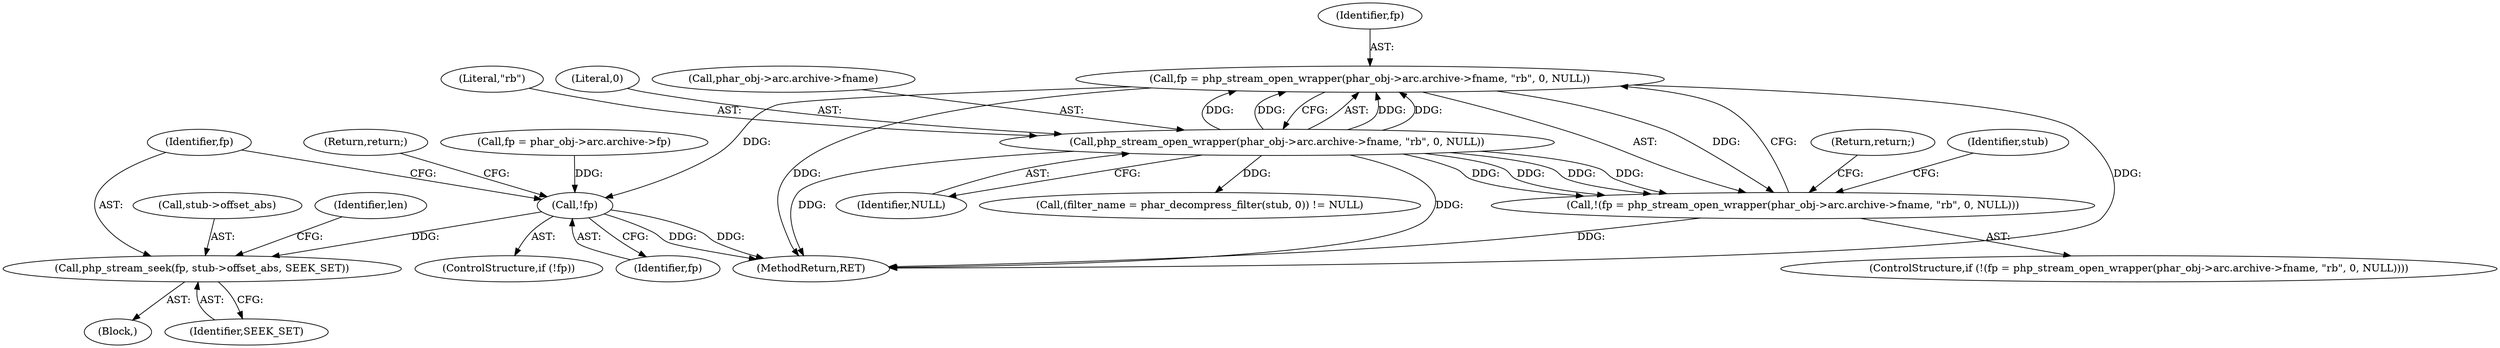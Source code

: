 digraph "0_php_bf58162ddf970f63502837f366930e44d6a992cf_5@API" {
"1000180" [label="(Call,fp = php_stream_open_wrapper(phar_obj->arc.archive->fname, \"rb\", 0, NULL))"];
"1000182" [label="(Call,php_stream_open_wrapper(phar_obj->arc.archive->fname, \"rb\", 0, NULL))"];
"1000179" [label="(Call,!(fp = php_stream_open_wrapper(phar_obj->arc.archive->fname, \"rb\", 0, NULL)))"];
"1000229" [label="(Call,!fp)"];
"1000233" [label="(Call,php_stream_seek(fp, stub->offset_abs, SEEK_SET))"];
"1000204" [label="(Call,(filter_name = phar_decompress_filter(stub, 0)) != NULL)"];
"1000190" [label="(Literal,\"rb\")"];
"1000194" [label="(Return,return;)"];
"1000192" [label="(Identifier,NULL)"];
"1000141" [label="(Block,)"];
"1000182" [label="(Call,php_stream_open_wrapper(phar_obj->arc.archive->fname, \"rb\", 0, NULL))"];
"1000230" [label="(Identifier,fp)"];
"1000191" [label="(Literal,0)"];
"1000198" [label="(Identifier,stub)"];
"1000251" [label="(MethodReturn,RET)"];
"1000240" [label="(Identifier,len)"];
"1000234" [label="(Identifier,fp)"];
"1000183" [label="(Call,phar_obj->arc.archive->fname)"];
"1000178" [label="(ControlStructure,if (!(fp = php_stream_open_wrapper(phar_obj->arc.archive->fname, \"rb\", 0, NULL))))"];
"1000229" [label="(Call,!fp)"];
"1000233" [label="(Call,php_stream_seek(fp, stub->offset_abs, SEEK_SET))"];
"1000235" [label="(Call,stub->offset_abs)"];
"1000228" [label="(ControlStructure,if (!fp))"];
"1000180" [label="(Call,fp = php_stream_open_wrapper(phar_obj->arc.archive->fname, \"rb\", 0, NULL))"];
"1000238" [label="(Identifier,SEEK_SET)"];
"1000232" [label="(Return,return;)"];
"1000179" [label="(Call,!(fp = php_stream_open_wrapper(phar_obj->arc.archive->fname, \"rb\", 0, NULL)))"];
"1000181" [label="(Identifier,fp)"];
"1000167" [label="(Call,fp = phar_obj->arc.archive->fp)"];
"1000180" -> "1000179"  [label="AST: "];
"1000180" -> "1000182"  [label="CFG: "];
"1000181" -> "1000180"  [label="AST: "];
"1000182" -> "1000180"  [label="AST: "];
"1000179" -> "1000180"  [label="CFG: "];
"1000180" -> "1000251"  [label="DDG: "];
"1000180" -> "1000251"  [label="DDG: "];
"1000180" -> "1000179"  [label="DDG: "];
"1000182" -> "1000180"  [label="DDG: "];
"1000182" -> "1000180"  [label="DDG: "];
"1000182" -> "1000180"  [label="DDG: "];
"1000182" -> "1000180"  [label="DDG: "];
"1000180" -> "1000229"  [label="DDG: "];
"1000182" -> "1000192"  [label="CFG: "];
"1000183" -> "1000182"  [label="AST: "];
"1000190" -> "1000182"  [label="AST: "];
"1000191" -> "1000182"  [label="AST: "];
"1000192" -> "1000182"  [label="AST: "];
"1000182" -> "1000251"  [label="DDG: "];
"1000182" -> "1000251"  [label="DDG: "];
"1000182" -> "1000179"  [label="DDG: "];
"1000182" -> "1000179"  [label="DDG: "];
"1000182" -> "1000179"  [label="DDG: "];
"1000182" -> "1000179"  [label="DDG: "];
"1000182" -> "1000204"  [label="DDG: "];
"1000179" -> "1000178"  [label="AST: "];
"1000194" -> "1000179"  [label="CFG: "];
"1000198" -> "1000179"  [label="CFG: "];
"1000179" -> "1000251"  [label="DDG: "];
"1000229" -> "1000228"  [label="AST: "];
"1000229" -> "1000230"  [label="CFG: "];
"1000230" -> "1000229"  [label="AST: "];
"1000232" -> "1000229"  [label="CFG: "];
"1000234" -> "1000229"  [label="CFG: "];
"1000229" -> "1000251"  [label="DDG: "];
"1000229" -> "1000251"  [label="DDG: "];
"1000167" -> "1000229"  [label="DDG: "];
"1000229" -> "1000233"  [label="DDG: "];
"1000233" -> "1000141"  [label="AST: "];
"1000233" -> "1000238"  [label="CFG: "];
"1000234" -> "1000233"  [label="AST: "];
"1000235" -> "1000233"  [label="AST: "];
"1000238" -> "1000233"  [label="AST: "];
"1000240" -> "1000233"  [label="CFG: "];
}
